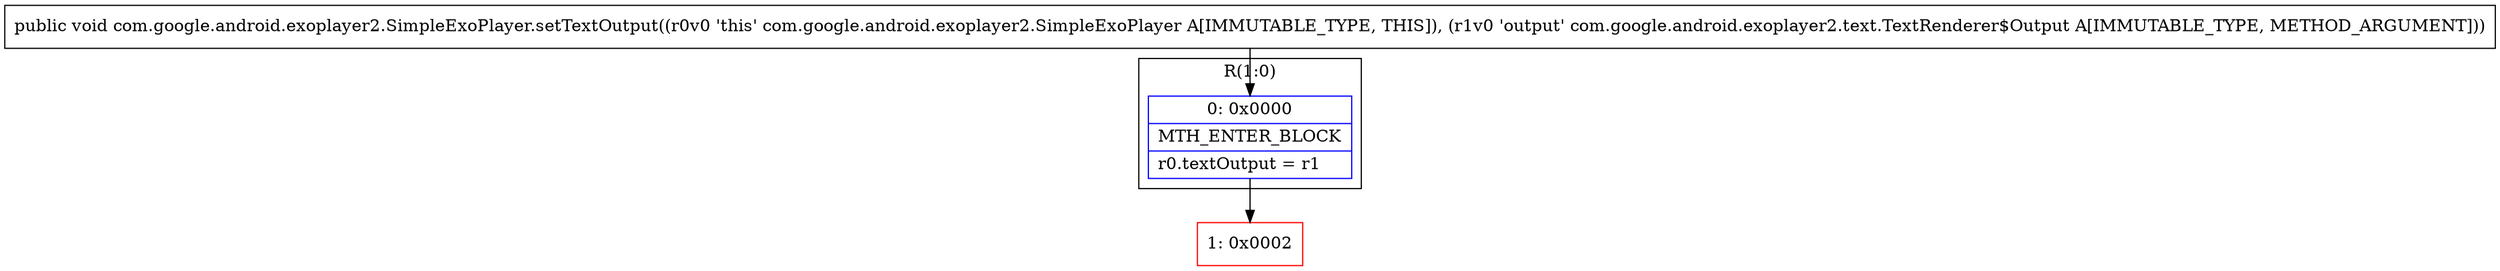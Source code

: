 digraph "CFG forcom.google.android.exoplayer2.SimpleExoPlayer.setTextOutput(Lcom\/google\/android\/exoplayer2\/text\/TextRenderer$Output;)V" {
subgraph cluster_Region_1082482606 {
label = "R(1:0)";
node [shape=record,color=blue];
Node_0 [shape=record,label="{0\:\ 0x0000|MTH_ENTER_BLOCK\l|r0.textOutput = r1\l}"];
}
Node_1 [shape=record,color=red,label="{1\:\ 0x0002}"];
MethodNode[shape=record,label="{public void com.google.android.exoplayer2.SimpleExoPlayer.setTextOutput((r0v0 'this' com.google.android.exoplayer2.SimpleExoPlayer A[IMMUTABLE_TYPE, THIS]), (r1v0 'output' com.google.android.exoplayer2.text.TextRenderer$Output A[IMMUTABLE_TYPE, METHOD_ARGUMENT])) }"];
MethodNode -> Node_0;
Node_0 -> Node_1;
}

